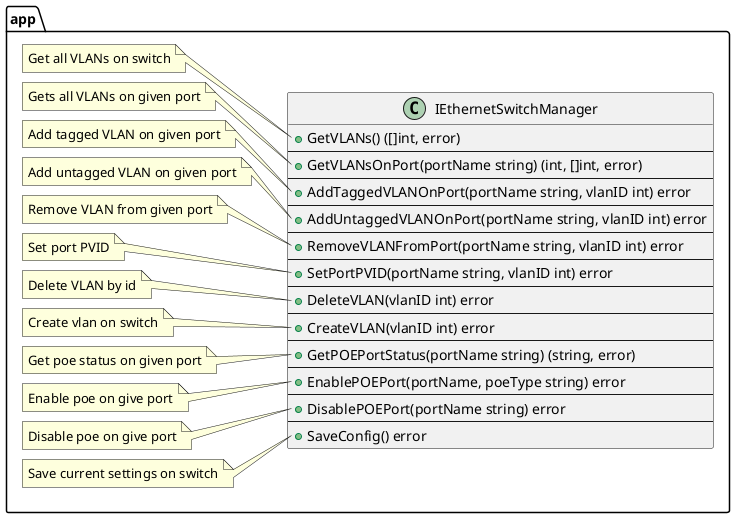@startuml

package app {
    class IEthernetSwitchManager {
        +GetVLANs() ([]int, error)
        --
        +GetVLANsOnPort(portName string) (int, []int, error)
        --
        +AddTaggedVLANOnPort(portName string, vlanID int) error
        --
        +AddUntaggedVLANOnPort(portName string, vlanID int) error
        --
        +RemoveVLANFromPort(portName string, vlanID int) error
        --
        +SetPortPVID(portName string, vlanID int) error
        --
        +DeleteVLAN(vlanID int) error
        --
        +CreateVLAN(vlanID int) error
        --
        +GetPOEPortStatus(portName string) (string, error)
        --
        +EnablePOEPort(portName, poeType string) error
        --
        +DisablePOEPort(portName string) error
        --
        +SaveConfig() error
    }

        note left of IEthernetSwitchManager::GetVLANs
          Get all VLANs on switch
        end note

        note left of IEthernetSwitchManager::GetVLANsOnPort
          Gets all VLANs on given port
        end note

        note left of IEthernetSwitchManager::AddTaggedVLANOnPort
          Add tagged VLAN on given port
        end note

        note left of IEthernetSwitchManager::AddUntaggedVLANOnPort
          Add untagged VLAN on given port
        end note

        note left of IEthernetSwitchManager::RemoveVLANFromPort
          Remove VLAN from given port
        end note

        note left of IEthernetSwitchManager::SetPortPVID
          Set port PVID
        end note

        note left of IEthernetSwitchManager::DeleteVLAN
          Delete VLAN by id
        end note

        note left of IEthernetSwitchManager::CreateVLAN
          Create vlan on switch
        end note

        note left of IEthernetSwitchManager::GetPOEPortStatus
          Get poe status on given port
        end note

        note left of IEthernetSwitchManager::EnablePOEPort
          Enable poe on give port
        end note

        note left of IEthernetSwitchManager::DisablePOEPort
          Disable poe on give port
        end note

        note left of IEthernetSwitchManager::SaveConfig
          Save current settings on switch
        end note
}

@enduml